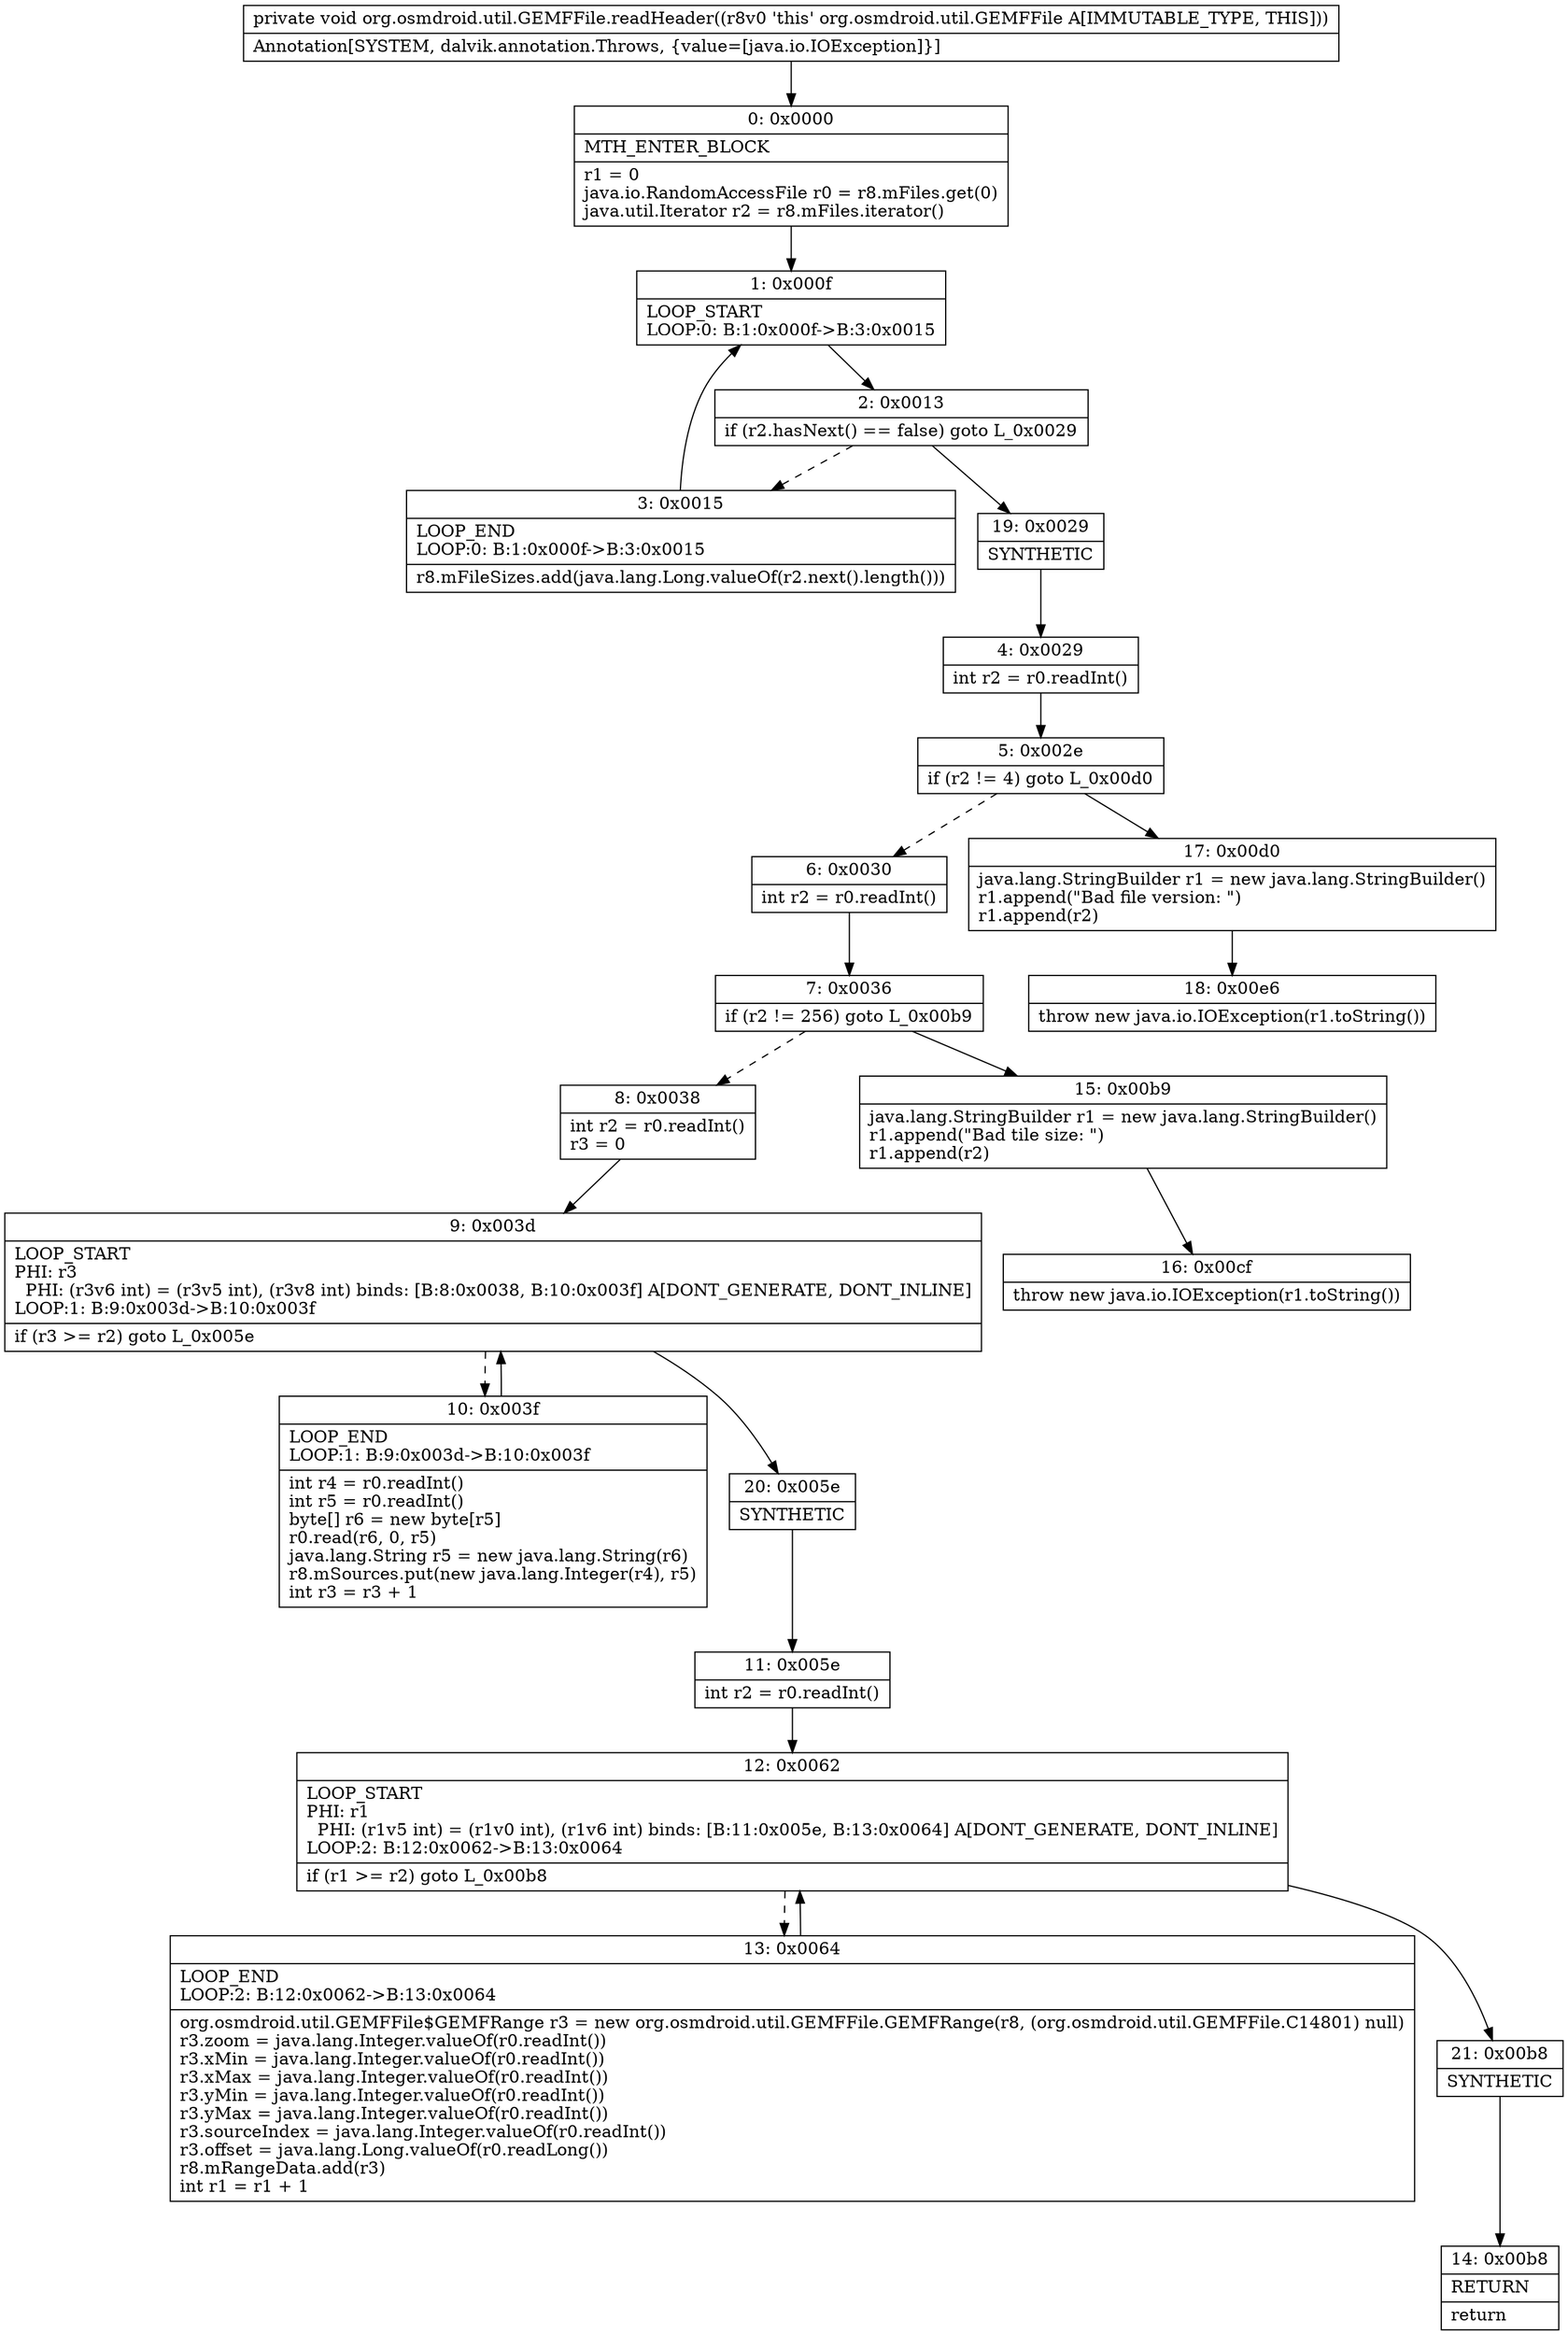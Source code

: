 digraph "CFG fororg.osmdroid.util.GEMFFile.readHeader()V" {
Node_0 [shape=record,label="{0\:\ 0x0000|MTH_ENTER_BLOCK\l|r1 = 0\ljava.io.RandomAccessFile r0 = r8.mFiles.get(0)\ljava.util.Iterator r2 = r8.mFiles.iterator()\l}"];
Node_1 [shape=record,label="{1\:\ 0x000f|LOOP_START\lLOOP:0: B:1:0x000f\-\>B:3:0x0015\l}"];
Node_2 [shape=record,label="{2\:\ 0x0013|if (r2.hasNext() == false) goto L_0x0029\l}"];
Node_3 [shape=record,label="{3\:\ 0x0015|LOOP_END\lLOOP:0: B:1:0x000f\-\>B:3:0x0015\l|r8.mFileSizes.add(java.lang.Long.valueOf(r2.next().length()))\l}"];
Node_4 [shape=record,label="{4\:\ 0x0029|int r2 = r0.readInt()\l}"];
Node_5 [shape=record,label="{5\:\ 0x002e|if (r2 != 4) goto L_0x00d0\l}"];
Node_6 [shape=record,label="{6\:\ 0x0030|int r2 = r0.readInt()\l}"];
Node_7 [shape=record,label="{7\:\ 0x0036|if (r2 != 256) goto L_0x00b9\l}"];
Node_8 [shape=record,label="{8\:\ 0x0038|int r2 = r0.readInt()\lr3 = 0\l}"];
Node_9 [shape=record,label="{9\:\ 0x003d|LOOP_START\lPHI: r3 \l  PHI: (r3v6 int) = (r3v5 int), (r3v8 int) binds: [B:8:0x0038, B:10:0x003f] A[DONT_GENERATE, DONT_INLINE]\lLOOP:1: B:9:0x003d\-\>B:10:0x003f\l|if (r3 \>= r2) goto L_0x005e\l}"];
Node_10 [shape=record,label="{10\:\ 0x003f|LOOP_END\lLOOP:1: B:9:0x003d\-\>B:10:0x003f\l|int r4 = r0.readInt()\lint r5 = r0.readInt()\lbyte[] r6 = new byte[r5]\lr0.read(r6, 0, r5)\ljava.lang.String r5 = new java.lang.String(r6)\lr8.mSources.put(new java.lang.Integer(r4), r5)\lint r3 = r3 + 1\l}"];
Node_11 [shape=record,label="{11\:\ 0x005e|int r2 = r0.readInt()\l}"];
Node_12 [shape=record,label="{12\:\ 0x0062|LOOP_START\lPHI: r1 \l  PHI: (r1v5 int) = (r1v0 int), (r1v6 int) binds: [B:11:0x005e, B:13:0x0064] A[DONT_GENERATE, DONT_INLINE]\lLOOP:2: B:12:0x0062\-\>B:13:0x0064\l|if (r1 \>= r2) goto L_0x00b8\l}"];
Node_13 [shape=record,label="{13\:\ 0x0064|LOOP_END\lLOOP:2: B:12:0x0062\-\>B:13:0x0064\l|org.osmdroid.util.GEMFFile$GEMFRange r3 = new org.osmdroid.util.GEMFFile.GEMFRange(r8, (org.osmdroid.util.GEMFFile.C14801) null)\lr3.zoom = java.lang.Integer.valueOf(r0.readInt())\lr3.xMin = java.lang.Integer.valueOf(r0.readInt())\lr3.xMax = java.lang.Integer.valueOf(r0.readInt())\lr3.yMin = java.lang.Integer.valueOf(r0.readInt())\lr3.yMax = java.lang.Integer.valueOf(r0.readInt())\lr3.sourceIndex = java.lang.Integer.valueOf(r0.readInt())\lr3.offset = java.lang.Long.valueOf(r0.readLong())\lr8.mRangeData.add(r3)\lint r1 = r1 + 1\l}"];
Node_14 [shape=record,label="{14\:\ 0x00b8|RETURN\l|return\l}"];
Node_15 [shape=record,label="{15\:\ 0x00b9|java.lang.StringBuilder r1 = new java.lang.StringBuilder()\lr1.append(\"Bad tile size: \")\lr1.append(r2)\l}"];
Node_16 [shape=record,label="{16\:\ 0x00cf|throw new java.io.IOException(r1.toString())\l}"];
Node_17 [shape=record,label="{17\:\ 0x00d0|java.lang.StringBuilder r1 = new java.lang.StringBuilder()\lr1.append(\"Bad file version: \")\lr1.append(r2)\l}"];
Node_18 [shape=record,label="{18\:\ 0x00e6|throw new java.io.IOException(r1.toString())\l}"];
Node_19 [shape=record,label="{19\:\ 0x0029|SYNTHETIC\l}"];
Node_20 [shape=record,label="{20\:\ 0x005e|SYNTHETIC\l}"];
Node_21 [shape=record,label="{21\:\ 0x00b8|SYNTHETIC\l}"];
MethodNode[shape=record,label="{private void org.osmdroid.util.GEMFFile.readHeader((r8v0 'this' org.osmdroid.util.GEMFFile A[IMMUTABLE_TYPE, THIS]))  | Annotation[SYSTEM, dalvik.annotation.Throws, \{value=[java.io.IOException]\}]\l}"];
MethodNode -> Node_0;
Node_0 -> Node_1;
Node_1 -> Node_2;
Node_2 -> Node_3[style=dashed];
Node_2 -> Node_19;
Node_3 -> Node_1;
Node_4 -> Node_5;
Node_5 -> Node_6[style=dashed];
Node_5 -> Node_17;
Node_6 -> Node_7;
Node_7 -> Node_8[style=dashed];
Node_7 -> Node_15;
Node_8 -> Node_9;
Node_9 -> Node_10[style=dashed];
Node_9 -> Node_20;
Node_10 -> Node_9;
Node_11 -> Node_12;
Node_12 -> Node_13[style=dashed];
Node_12 -> Node_21;
Node_13 -> Node_12;
Node_15 -> Node_16;
Node_17 -> Node_18;
Node_19 -> Node_4;
Node_20 -> Node_11;
Node_21 -> Node_14;
}

